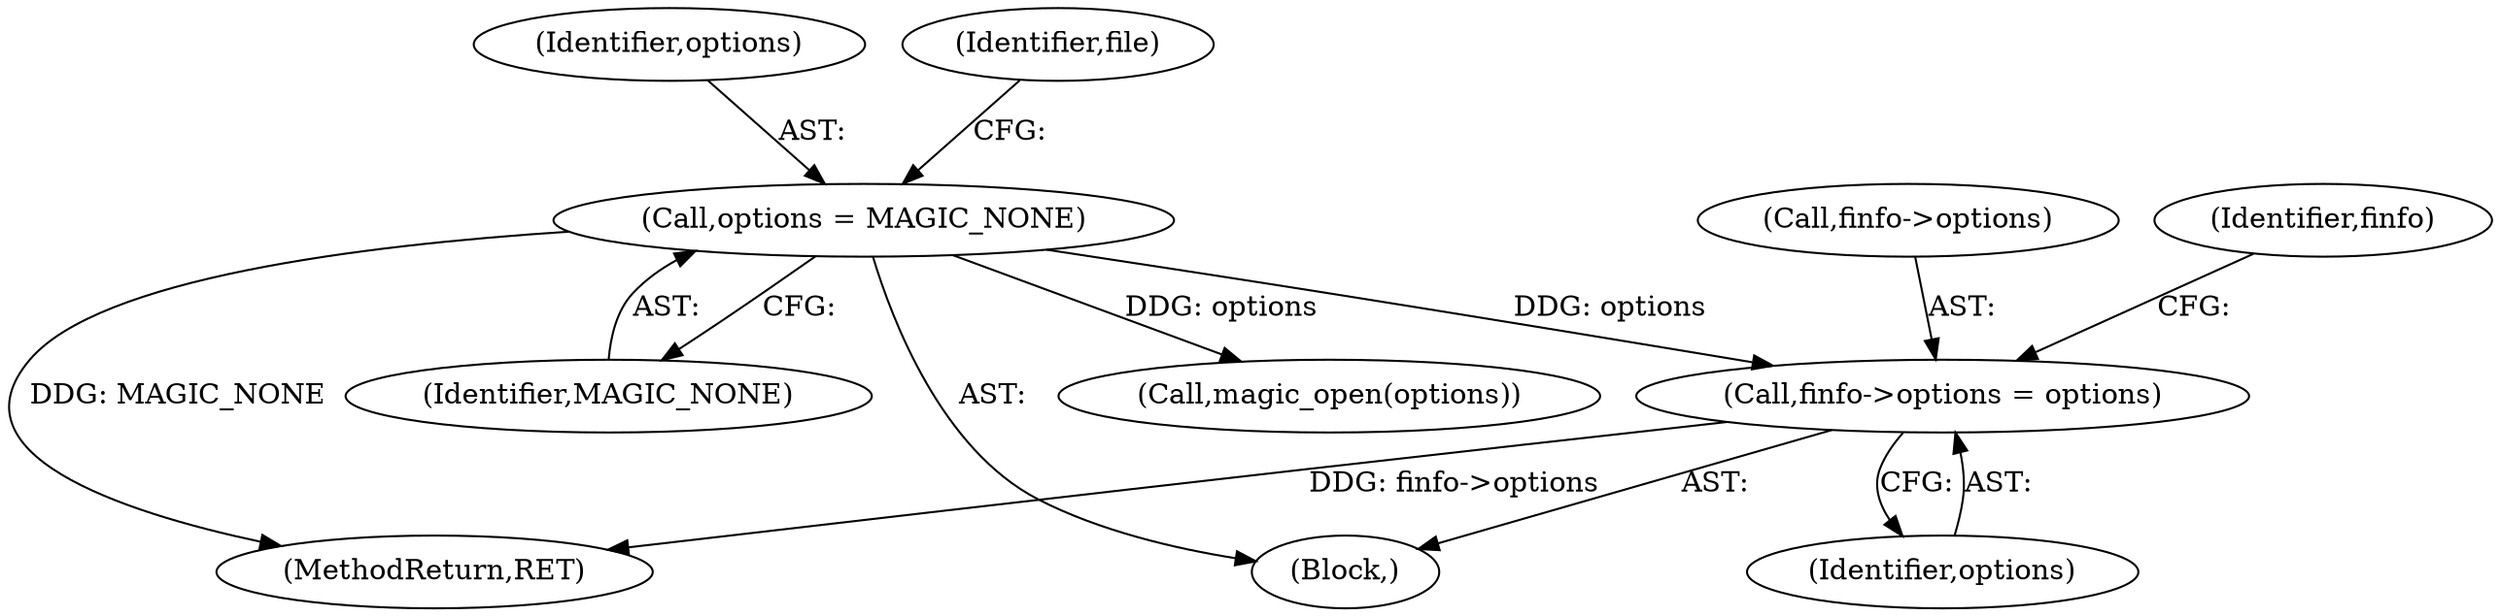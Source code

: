 digraph "0_php_4435b9142ff9813845d5c97ab29a5d637bedb257_0@pointer" {
"1000187" [label="(Call,finfo->options = options)"];
"1000116" [label="(Call,options = MAGIC_NONE)"];
"1000188" [label="(Call,finfo->options)"];
"1000194" [label="(Identifier,finfo)"];
"1000116" [label="(Call,options = MAGIC_NONE)"];
"1000117" [label="(Identifier,options)"];
"1000121" [label="(Identifier,file)"];
"1000114" [label="(Block,)"];
"1000241" [label="(MethodReturn,RET)"];
"1000187" [label="(Call,finfo->options = options)"];
"1000196" [label="(Call,magic_open(options))"];
"1000118" [label="(Identifier,MAGIC_NONE)"];
"1000191" [label="(Identifier,options)"];
"1000187" -> "1000114"  [label="AST: "];
"1000187" -> "1000191"  [label="CFG: "];
"1000188" -> "1000187"  [label="AST: "];
"1000191" -> "1000187"  [label="AST: "];
"1000194" -> "1000187"  [label="CFG: "];
"1000187" -> "1000241"  [label="DDG: finfo->options"];
"1000116" -> "1000187"  [label="DDG: options"];
"1000116" -> "1000114"  [label="AST: "];
"1000116" -> "1000118"  [label="CFG: "];
"1000117" -> "1000116"  [label="AST: "];
"1000118" -> "1000116"  [label="AST: "];
"1000121" -> "1000116"  [label="CFG: "];
"1000116" -> "1000241"  [label="DDG: MAGIC_NONE"];
"1000116" -> "1000196"  [label="DDG: options"];
}
